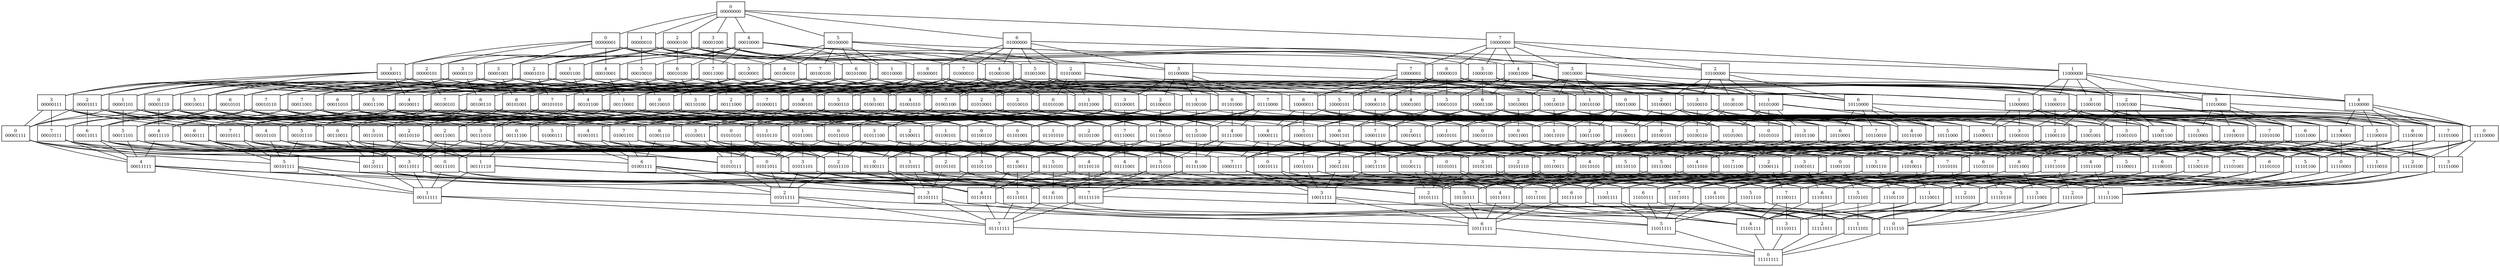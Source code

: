 graph CardMagicTrick {
  node [shape=box,fontsize=10];
  00000000 [label="0\n00000000"];
  00000001 [label="0\n00000001"];
  00000010 [label="1\n00000010"];
  00000011 [label="1\n00000011"];
  00000100 [label="2\n00000100"];
  00000101 [label="2\n00000101"];
  00000110 [label="3\n00000110"];
  00000111 [label="3\n00000111"];
  00001000 [label="3\n00001000"];
  00001001 [label="3\n00001001"];
  00001010 [label="2\n00001010"];
  00001011 [label="2\n00001011"];
  00001100 [label="1\n00001100"];
  00001101 [label="1\n00001101"];
  00001110 [label="0\n00001110"];
  00001111 [label="0\n00001111"];
  00010000 [label="4\n00010000"];
  00010001 [label="4\n00010001"];
  00010010 [label="5\n00010010"];
  00010011 [label="5\n00010011"];
  00010100 [label="6\n00010100"];
  00010101 [label="6\n00010101"];
  00010110 [label="7\n00010110"];
  00010111 [label="7\n00010111"];
  00011000 [label="7\n00011000"];
  00011001 [label="7\n00011001"];
  00011010 [label="6\n00011010"];
  00011011 [label="6\n00011011"];
  00011100 [label="5\n00011100"];
  00011101 [label="5\n00011101"];
  00011110 [label="4\n00011110"];
  00011111 [label="4\n00011111"];
  00100000 [label="5\n00100000"];
  00100001 [label="5\n00100001"];
  00100010 [label="4\n00100010"];
  00100011 [label="4\n00100011"];
  00100100 [label="7\n00100100"];
  00100101 [label="7\n00100101"];
  00100110 [label="6\n00100110"];
  00100111 [label="6\n00100111"];
  00101000 [label="6\n00101000"];
  00101001 [label="6\n00101001"];
  00101010 [label="7\n00101010"];
  00101011 [label="7\n00101011"];
  00101100 [label="4\n00101100"];
  00101101 [label="4\n00101101"];
  00101110 [label="5\n00101110"];
  00101111 [label="5\n00101111"];
  00110000 [label="1\n00110000"];
  00110001 [label="1\n00110001"];
  00110010 [label="0\n00110010"];
  00110011 [label="0\n00110011"];
  00110100 [label="3\n00110100"];
  00110101 [label="3\n00110101"];
  00110110 [label="2\n00110110"];
  00110111 [label="2\n00110111"];
  00111000 [label="2\n00111000"];
  00111001 [label="2\n00111001"];
  00111010 [label="3\n00111010"];
  00111011 [label="3\n00111011"];
  00111100 [label="0\n00111100"];
  00111101 [label="0\n00111101"];
  00111110 [label="1\n00111110"];
  00111111 [label="1\n00111111"];
  01000000 [label="6\n01000000"];
  01000001 [label="6\n01000001"];
  01000010 [label="7\n01000010"];
  01000011 [label="7\n01000011"];
  01000100 [label="4\n01000100"];
  01000101 [label="4\n01000101"];
  01000110 [label="5\n01000110"];
  01000111 [label="5\n01000111"];
  01001000 [label="5\n01001000"];
  01001001 [label="5\n01001001"];
  01001010 [label="4\n01001010"];
  01001011 [label="4\n01001011"];
  01001100 [label="7\n01001100"];
  01001101 [label="7\n01001101"];
  01001110 [label="6\n01001110"];
  01001111 [label="6\n01001111"];
  01010000 [label="2\n01010000"];
  01010001 [label="2\n01010001"];
  01010010 [label="3\n01010010"];
  01010011 [label="3\n01010011"];
  01010100 [label="0\n01010100"];
  01010101 [label="0\n01010101"];
  01010110 [label="1\n01010110"];
  01010111 [label="1\n01010111"];
  01011000 [label="1\n01011000"];
  01011001 [label="1\n01011001"];
  01011010 [label="0\n01011010"];
  01011011 [label="0\n01011011"];
  01011100 [label="3\n01011100"];
  01011101 [label="3\n01011101"];
  01011110 [label="2\n01011110"];
  01011111 [label="2\n01011111"];
  01100000 [label="3\n01100000"];
  01100001 [label="3\n01100001"];
  01100010 [label="2\n01100010"];
  01100011 [label="2\n01100011"];
  01100100 [label="1\n01100100"];
  01100101 [label="1\n01100101"];
  01100110 [label="0\n01100110"];
  01100111 [label="0\n01100111"];
  01101000 [label="0\n01101000"];
  01101001 [label="0\n01101001"];
  01101010 [label="1\n01101010"];
  01101011 [label="1\n01101011"];
  01101100 [label="2\n01101100"];
  01101101 [label="2\n01101101"];
  01101110 [label="3\n01101110"];
  01101111 [label="3\n01101111"];
  01110000 [label="7\n01110000"];
  01110001 [label="7\n01110001"];
  01110010 [label="6\n01110010"];
  01110011 [label="6\n01110011"];
  01110100 [label="5\n01110100"];
  01110101 [label="5\n01110101"];
  01110110 [label="4\n01110110"];
  01110111 [label="4\n01110111"];
  01111000 [label="4\n01111000"];
  01111001 [label="4\n01111001"];
  01111010 [label="5\n01111010"];
  01111011 [label="5\n01111011"];
  01111100 [label="6\n01111100"];
  01111101 [label="6\n01111101"];
  01111110 [label="7\n01111110"];
  01111111 [label="7\n01111111"];
  10000000 [label="7\n10000000"];
  10000001 [label="7\n10000001"];
  10000010 [label="6\n10000010"];
  10000011 [label="6\n10000011"];
  10000100 [label="5\n10000100"];
  10000101 [label="5\n10000101"];
  10000110 [label="4\n10000110"];
  10000111 [label="4\n10000111"];
  10001000 [label="4\n10001000"];
  10001001 [label="4\n10001001"];
  10001010 [label="5\n10001010"];
  10001011 [label="5\n10001011"];
  10001100 [label="6\n10001100"];
  10001101 [label="6\n10001101"];
  10001110 [label="7\n10001110"];
  10001111 [label="7\n10001111"];
  10010000 [label="3\n10010000"];
  10010001 [label="3\n10010001"];
  10010010 [label="2\n10010010"];
  10010011 [label="2\n10010011"];
  10010100 [label="1\n10010100"];
  10010101 [label="1\n10010101"];
  10010110 [label="0\n10010110"];
  10010111 [label="0\n10010111"];
  10011000 [label="0\n10011000"];
  10011001 [label="0\n10011001"];
  10011010 [label="1\n10011010"];
  10011011 [label="1\n10011011"];
  10011100 [label="2\n10011100"];
  10011101 [label="2\n10011101"];
  10011110 [label="3\n10011110"];
  10011111 [label="3\n10011111"];
  10100000 [label="2\n10100000"];
  10100001 [label="2\n10100001"];
  10100010 [label="3\n10100010"];
  10100011 [label="3\n10100011"];
  10100100 [label="0\n10100100"];
  10100101 [label="0\n10100101"];
  10100110 [label="1\n10100110"];
  10100111 [label="1\n10100111"];
  10101000 [label="1\n10101000"];
  10101001 [label="1\n10101001"];
  10101010 [label="0\n10101010"];
  10101011 [label="0\n10101011"];
  10101100 [label="3\n10101100"];
  10101101 [label="3\n10101101"];
  10101110 [label="2\n10101110"];
  10101111 [label="2\n10101111"];
  10110000 [label="6\n10110000"];
  10110001 [label="6\n10110001"];
  10110010 [label="7\n10110010"];
  10110011 [label="7\n10110011"];
  10110100 [label="4\n10110100"];
  10110101 [label="4\n10110101"];
  10110110 [label="5\n10110110"];
  10110111 [label="5\n10110111"];
  10111000 [label="5\n10111000"];
  10111001 [label="5\n10111001"];
  10111010 [label="4\n10111010"];
  10111011 [label="4\n10111011"];
  10111100 [label="7\n10111100"];
  10111101 [label="7\n10111101"];
  10111110 [label="6\n10111110"];
  10111111 [label="6\n10111111"];
  11000000 [label="1\n11000000"];
  11000001 [label="1\n11000001"];
  11000010 [label="0\n11000010"];
  11000011 [label="0\n11000011"];
  11000100 [label="3\n11000100"];
  11000101 [label="3\n11000101"];
  11000110 [label="2\n11000110"];
  11000111 [label="2\n11000111"];
  11001000 [label="2\n11001000"];
  11001001 [label="2\n11001001"];
  11001010 [label="3\n11001010"];
  11001011 [label="3\n11001011"];
  11001100 [label="0\n11001100"];
  11001101 [label="0\n11001101"];
  11001110 [label="1\n11001110"];
  11001111 [label="1\n11001111"];
  11010000 [label="5\n11010000"];
  11010001 [label="5\n11010001"];
  11010010 [label="4\n11010010"];
  11010011 [label="4\n11010011"];
  11010100 [label="7\n11010100"];
  11010101 [label="7\n11010101"];
  11010110 [label="6\n11010110"];
  11010111 [label="6\n11010111"];
  11011000 [label="6\n11011000"];
  11011001 [label="6\n11011001"];
  11011010 [label="7\n11011010"];
  11011011 [label="7\n11011011"];
  11011100 [label="4\n11011100"];
  11011101 [label="4\n11011101"];
  11011110 [label="5\n11011110"];
  11011111 [label="5\n11011111"];
  11100000 [label="4\n11100000"];
  11100001 [label="4\n11100001"];
  11100010 [label="5\n11100010"];
  11100011 [label="5\n11100011"];
  11100100 [label="6\n11100100"];
  11100101 [label="6\n11100101"];
  11100110 [label="7\n11100110"];
  11100111 [label="7\n11100111"];
  11101000 [label="7\n11101000"];
  11101001 [label="7\n11101001"];
  11101010 [label="6\n11101010"];
  11101011 [label="6\n11101011"];
  11101100 [label="5\n11101100"];
  11101101 [label="5\n11101101"];
  11101110 [label="4\n11101110"];
  11101111 [label="4\n11101111"];
  11110000 [label="0\n11110000"];
  11110001 [label="0\n11110001"];
  11110010 [label="1\n11110010"];
  11110011 [label="1\n11110011"];
  11110100 [label="2\n11110100"];
  11110101 [label="2\n11110101"];
  11110110 [label="3\n11110110"];
  11110111 [label="3\n11110111"];
  11111000 [label="3\n11111000"];
  11111001 [label="3\n11111001"];
  11111010 [label="2\n11111010"];
  11111011 [label="2\n11111011"];
  11111100 [label="1\n11111100"];
  11111101 [label="1\n11111101"];
  11111110 [label="0\n11111110"];
  11111111 [label="0\n11111111"];
  00000000 -- 00000001;
  00000000 -- 00000010;
  00000000 -- 00000100;
  00000000 -- 00001000;
  00000000 -- 00010000;
  00000000 -- 00100000;
  00000000 -- 01000000;
  00000000 -- 10000000;
  00000001 -- 00000011;
  00000001 -- 00000101;
  00000001 -- 00001001;
  00000001 -- 00010001;
  00000001 -- 00100001;
  00000001 -- 01000001;
  00000001 -- 10000001;
  00000010 -- 00000011;
  00000010 -- 00000110;
  00000010 -- 00001010;
  00000010 -- 00010010;
  00000010 -- 00100010;
  00000010 -- 01000010;
  00000010 -- 10000010;
  00000011 -- 00000111;
  00000011 -- 00001011;
  00000011 -- 00010011;
  00000011 -- 00100011;
  00000011 -- 01000011;
  00000011 -- 10000011;
  00000100 -- 00000101;
  00000100 -- 00000110;
  00000100 -- 00001100;
  00000100 -- 00010100;
  00000100 -- 00100100;
  00000100 -- 01000100;
  00000100 -- 10000100;
  00000101 -- 00000111;
  00000101 -- 00001101;
  00000101 -- 00010101;
  00000101 -- 00100101;
  00000101 -- 01000101;
  00000101 -- 10000101;
  00000110 -- 00000111;
  00000110 -- 00001110;
  00000110 -- 00010110;
  00000110 -- 00100110;
  00000110 -- 01000110;
  00000110 -- 10000110;
  00000111 -- 00001111;
  00000111 -- 00010111;
  00000111 -- 00100111;
  00000111 -- 01000111;
  00000111 -- 10000111;
  00001000 -- 00001001;
  00001000 -- 00001010;
  00001000 -- 00001100;
  00001000 -- 00011000;
  00001000 -- 00101000;
  00001000 -- 01001000;
  00001000 -- 10001000;
  00001001 -- 00001011;
  00001001 -- 00001101;
  00001001 -- 00011001;
  00001001 -- 00101001;
  00001001 -- 01001001;
  00001001 -- 10001001;
  00001010 -- 00001011;
  00001010 -- 00001110;
  00001010 -- 00011010;
  00001010 -- 00101010;
  00001010 -- 01001010;
  00001010 -- 10001010;
  00001011 -- 00001111;
  00001011 -- 00011011;
  00001011 -- 00101011;
  00001011 -- 01001011;
  00001011 -- 10001011;
  00001100 -- 00001101;
  00001100 -- 00001110;
  00001100 -- 00011100;
  00001100 -- 00101100;
  00001100 -- 01001100;
  00001100 -- 10001100;
  00001101 -- 00001111;
  00001101 -- 00011101;
  00001101 -- 00101101;
  00001101 -- 01001101;
  00001101 -- 10001101;
  00001110 -- 00001111;
  00001110 -- 00011110;
  00001110 -- 00101110;
  00001110 -- 01001110;
  00001110 -- 10001110;
  00001111 -- 00011111;
  00001111 -- 00101111;
  00001111 -- 01001111;
  00001111 -- 10001111;
  00010000 -- 00010001;
  00010000 -- 00010010;
  00010000 -- 00010100;
  00010000 -- 00011000;
  00010000 -- 00110000;
  00010000 -- 01010000;
  00010000 -- 10010000;
  00010001 -- 00010011;
  00010001 -- 00010101;
  00010001 -- 00011001;
  00010001 -- 00110001;
  00010001 -- 01010001;
  00010001 -- 10010001;
  00010010 -- 00010011;
  00010010 -- 00010110;
  00010010 -- 00011010;
  00010010 -- 00110010;
  00010010 -- 01010010;
  00010010 -- 10010010;
  00010011 -- 00010111;
  00010011 -- 00011011;
  00010011 -- 00110011;
  00010011 -- 01010011;
  00010011 -- 10010011;
  00010100 -- 00010101;
  00010100 -- 00010110;
  00010100 -- 00011100;
  00010100 -- 00110100;
  00010100 -- 01010100;
  00010100 -- 10010100;
  00010101 -- 00010111;
  00010101 -- 00011101;
  00010101 -- 00110101;
  00010101 -- 01010101;
  00010101 -- 10010101;
  00010110 -- 00010111;
  00010110 -- 00011110;
  00010110 -- 00110110;
  00010110 -- 01010110;
  00010110 -- 10010110;
  00010111 -- 00011111;
  00010111 -- 00110111;
  00010111 -- 01010111;
  00010111 -- 10010111;
  00011000 -- 00011001;
  00011000 -- 00011010;
  00011000 -- 00011100;
  00011000 -- 00111000;
  00011000 -- 01011000;
  00011000 -- 10011000;
  00011001 -- 00011011;
  00011001 -- 00011101;
  00011001 -- 00111001;
  00011001 -- 01011001;
  00011001 -- 10011001;
  00011010 -- 00011011;
  00011010 -- 00011110;
  00011010 -- 00111010;
  00011010 -- 01011010;
  00011010 -- 10011010;
  00011011 -- 00011111;
  00011011 -- 00111011;
  00011011 -- 01011011;
  00011011 -- 10011011;
  00011100 -- 00011101;
  00011100 -- 00011110;
  00011100 -- 00111100;
  00011100 -- 01011100;
  00011100 -- 10011100;
  00011101 -- 00011111;
  00011101 -- 00111101;
  00011101 -- 01011101;
  00011101 -- 10011101;
  00011110 -- 00011111;
  00011110 -- 00111110;
  00011110 -- 01011110;
  00011110 -- 10011110;
  00011111 -- 00111111;
  00011111 -- 01011111;
  00011111 -- 10011111;
  00100000 -- 00100001;
  00100000 -- 00100010;
  00100000 -- 00100100;
  00100000 -- 00101000;
  00100000 -- 00110000;
  00100000 -- 01100000;
  00100000 -- 10100000;
  00100001 -- 00100011;
  00100001 -- 00100101;
  00100001 -- 00101001;
  00100001 -- 00110001;
  00100001 -- 01100001;
  00100001 -- 10100001;
  00100010 -- 00100011;
  00100010 -- 00100110;
  00100010 -- 00101010;
  00100010 -- 00110010;
  00100010 -- 01100010;
  00100010 -- 10100010;
  00100011 -- 00100111;
  00100011 -- 00101011;
  00100011 -- 00110011;
  00100011 -- 01100011;
  00100011 -- 10100011;
  00100100 -- 00100101;
  00100100 -- 00100110;
  00100100 -- 00101100;
  00100100 -- 00110100;
  00100100 -- 01100100;
  00100100 -- 10100100;
  00100101 -- 00100111;
  00100101 -- 00101101;
  00100101 -- 00110101;
  00100101 -- 01100101;
  00100101 -- 10100101;
  00100110 -- 00100111;
  00100110 -- 00101110;
  00100110 -- 00110110;
  00100110 -- 01100110;
  00100110 -- 10100110;
  00100111 -- 00101111;
  00100111 -- 00110111;
  00100111 -- 01100111;
  00100111 -- 10100111;
  00101000 -- 00101001;
  00101000 -- 00101010;
  00101000 -- 00101100;
  00101000 -- 00111000;
  00101000 -- 01101000;
  00101000 -- 10101000;
  00101001 -- 00101011;
  00101001 -- 00101101;
  00101001 -- 00111001;
  00101001 -- 01101001;
  00101001 -- 10101001;
  00101010 -- 00101011;
  00101010 -- 00101110;
  00101010 -- 00111010;
  00101010 -- 01101010;
  00101010 -- 10101010;
  00101011 -- 00101111;
  00101011 -- 00111011;
  00101011 -- 01101011;
  00101011 -- 10101011;
  00101100 -- 00101101;
  00101100 -- 00101110;
  00101100 -- 00111100;
  00101100 -- 01101100;
  00101100 -- 10101100;
  00101101 -- 00101111;
  00101101 -- 00111101;
  00101101 -- 01101101;
  00101101 -- 10101101;
  00101110 -- 00101111;
  00101110 -- 00111110;
  00101110 -- 01101110;
  00101110 -- 10101110;
  00101111 -- 00111111;
  00101111 -- 01101111;
  00101111 -- 10101111;
  00110000 -- 00110001;
  00110000 -- 00110010;
  00110000 -- 00110100;
  00110000 -- 00111000;
  00110000 -- 01110000;
  00110000 -- 10110000;
  00110001 -- 00110011;
  00110001 -- 00110101;
  00110001 -- 00111001;
  00110001 -- 01110001;
  00110001 -- 10110001;
  00110010 -- 00110011;
  00110010 -- 00110110;
  00110010 -- 00111010;
  00110010 -- 01110010;
  00110010 -- 10110010;
  00110011 -- 00110111;
  00110011 -- 00111011;
  00110011 -- 01110011;
  00110011 -- 10110011;
  00110100 -- 00110101;
  00110100 -- 00110110;
  00110100 -- 00111100;
  00110100 -- 01110100;
  00110100 -- 10110100;
  00110101 -- 00110111;
  00110101 -- 00111101;
  00110101 -- 01110101;
  00110101 -- 10110101;
  00110110 -- 00110111;
  00110110 -- 00111110;
  00110110 -- 01110110;
  00110110 -- 10110110;
  00110111 -- 00111111;
  00110111 -- 01110111;
  00110111 -- 10110111;
  00111000 -- 00111001;
  00111000 -- 00111010;
  00111000 -- 00111100;
  00111000 -- 01111000;
  00111000 -- 10111000;
  00111001 -- 00111011;
  00111001 -- 00111101;
  00111001 -- 01111001;
  00111001 -- 10111001;
  00111010 -- 00111011;
  00111010 -- 00111110;
  00111010 -- 01111010;
  00111010 -- 10111010;
  00111011 -- 00111111;
  00111011 -- 01111011;
  00111011 -- 10111011;
  00111100 -- 00111101;
  00111100 -- 00111110;
  00111100 -- 01111100;
  00111100 -- 10111100;
  00111101 -- 00111111;
  00111101 -- 01111101;
  00111101 -- 10111101;
  00111110 -- 00111111;
  00111110 -- 01111110;
  00111110 -- 10111110;
  00111111 -- 01111111;
  00111111 -- 10111111;
  01000000 -- 01000001;
  01000000 -- 01000010;
  01000000 -- 01000100;
  01000000 -- 01001000;
  01000000 -- 01010000;
  01000000 -- 01100000;
  01000000 -- 11000000;
  01000001 -- 01000011;
  01000001 -- 01000101;
  01000001 -- 01001001;
  01000001 -- 01010001;
  01000001 -- 01100001;
  01000001 -- 11000001;
  01000010 -- 01000011;
  01000010 -- 01000110;
  01000010 -- 01001010;
  01000010 -- 01010010;
  01000010 -- 01100010;
  01000010 -- 11000010;
  01000011 -- 01000111;
  01000011 -- 01001011;
  01000011 -- 01010011;
  01000011 -- 01100011;
  01000011 -- 11000011;
  01000100 -- 01000101;
  01000100 -- 01000110;
  01000100 -- 01001100;
  01000100 -- 01010100;
  01000100 -- 01100100;
  01000100 -- 11000100;
  01000101 -- 01000111;
  01000101 -- 01001101;
  01000101 -- 01010101;
  01000101 -- 01100101;
  01000101 -- 11000101;
  01000110 -- 01000111;
  01000110 -- 01001110;
  01000110 -- 01010110;
  01000110 -- 01100110;
  01000110 -- 11000110;
  01000111 -- 01001111;
  01000111 -- 01010111;
  01000111 -- 01100111;
  01000111 -- 11000111;
  01001000 -- 01001001;
  01001000 -- 01001010;
  01001000 -- 01001100;
  01001000 -- 01011000;
  01001000 -- 01101000;
  01001000 -- 11001000;
  01001001 -- 01001011;
  01001001 -- 01001101;
  01001001 -- 01011001;
  01001001 -- 01101001;
  01001001 -- 11001001;
  01001010 -- 01001011;
  01001010 -- 01001110;
  01001010 -- 01011010;
  01001010 -- 01101010;
  01001010 -- 11001010;
  01001011 -- 01001111;
  01001011 -- 01011011;
  01001011 -- 01101011;
  01001011 -- 11001011;
  01001100 -- 01001101;
  01001100 -- 01001110;
  01001100 -- 01011100;
  01001100 -- 01101100;
  01001100 -- 11001100;
  01001101 -- 01001111;
  01001101 -- 01011101;
  01001101 -- 01101101;
  01001101 -- 11001101;
  01001110 -- 01001111;
  01001110 -- 01011110;
  01001110 -- 01101110;
  01001110 -- 11001110;
  01001111 -- 01011111;
  01001111 -- 01101111;
  01001111 -- 11001111;
  01010000 -- 01010001;
  01010000 -- 01010010;
  01010000 -- 01010100;
  01010000 -- 01011000;
  01010000 -- 01110000;
  01010000 -- 11010000;
  01010001 -- 01010011;
  01010001 -- 01010101;
  01010001 -- 01011001;
  01010001 -- 01110001;
  01010001 -- 11010001;
  01010010 -- 01010011;
  01010010 -- 01010110;
  01010010 -- 01011010;
  01010010 -- 01110010;
  01010010 -- 11010010;
  01010011 -- 01010111;
  01010011 -- 01011011;
  01010011 -- 01110011;
  01010011 -- 11010011;
  01010100 -- 01010101;
  01010100 -- 01010110;
  01010100 -- 01011100;
  01010100 -- 01110100;
  01010100 -- 11010100;
  01010101 -- 01010111;
  01010101 -- 01011101;
  01010101 -- 01110101;
  01010101 -- 11010101;
  01010110 -- 01010111;
  01010110 -- 01011110;
  01010110 -- 01110110;
  01010110 -- 11010110;
  01010111 -- 01011111;
  01010111 -- 01110111;
  01010111 -- 11010111;
  01011000 -- 01011001;
  01011000 -- 01011010;
  01011000 -- 01011100;
  01011000 -- 01111000;
  01011000 -- 11011000;
  01011001 -- 01011011;
  01011001 -- 01011101;
  01011001 -- 01111001;
  01011001 -- 11011001;
  01011010 -- 01011011;
  01011010 -- 01011110;
  01011010 -- 01111010;
  01011010 -- 11011010;
  01011011 -- 01011111;
  01011011 -- 01111011;
  01011011 -- 11011011;
  01011100 -- 01011101;
  01011100 -- 01011110;
  01011100 -- 01111100;
  01011100 -- 11011100;
  01011101 -- 01011111;
  01011101 -- 01111101;
  01011101 -- 11011101;
  01011110 -- 01011111;
  01011110 -- 01111110;
  01011110 -- 11011110;
  01011111 -- 01111111;
  01011111 -- 11011111;
  01100000 -- 01100001;
  01100000 -- 01100010;
  01100000 -- 01100100;
  01100000 -- 01101000;
  01100000 -- 01110000;
  01100000 -- 11100000;
  01100001 -- 01100011;
  01100001 -- 01100101;
  01100001 -- 01101001;
  01100001 -- 01110001;
  01100001 -- 11100001;
  01100010 -- 01100011;
  01100010 -- 01100110;
  01100010 -- 01101010;
  01100010 -- 01110010;
  01100010 -- 11100010;
  01100011 -- 01100111;
  01100011 -- 01101011;
  01100011 -- 01110011;
  01100011 -- 11100011;
  01100100 -- 01100101;
  01100100 -- 01100110;
  01100100 -- 01101100;
  01100100 -- 01110100;
  01100100 -- 11100100;
  01100101 -- 01100111;
  01100101 -- 01101101;
  01100101 -- 01110101;
  01100101 -- 11100101;
  01100110 -- 01100111;
  01100110 -- 01101110;
  01100110 -- 01110110;
  01100110 -- 11100110;
  01100111 -- 01101111;
  01100111 -- 01110111;
  01100111 -- 11100111;
  01101000 -- 01101001;
  01101000 -- 01101010;
  01101000 -- 01101100;
  01101000 -- 01111000;
  01101000 -- 11101000;
  01101001 -- 01101011;
  01101001 -- 01101101;
  01101001 -- 01111001;
  01101001 -- 11101001;
  01101010 -- 01101011;
  01101010 -- 01101110;
  01101010 -- 01111010;
  01101010 -- 11101010;
  01101011 -- 01101111;
  01101011 -- 01111011;
  01101011 -- 11101011;
  01101100 -- 01101101;
  01101100 -- 01101110;
  01101100 -- 01111100;
  01101100 -- 11101100;
  01101101 -- 01101111;
  01101101 -- 01111101;
  01101101 -- 11101101;
  01101110 -- 01101111;
  01101110 -- 01111110;
  01101110 -- 11101110;
  01101111 -- 01111111;
  01101111 -- 11101111;
  01110000 -- 01110001;
  01110000 -- 01110010;
  01110000 -- 01110100;
  01110000 -- 01111000;
  01110000 -- 11110000;
  01110001 -- 01110011;
  01110001 -- 01110101;
  01110001 -- 01111001;
  01110001 -- 11110001;
  01110010 -- 01110011;
  01110010 -- 01110110;
  01110010 -- 01111010;
  01110010 -- 11110010;
  01110011 -- 01110111;
  01110011 -- 01111011;
  01110011 -- 11110011;
  01110100 -- 01110101;
  01110100 -- 01110110;
  01110100 -- 01111100;
  01110100 -- 11110100;
  01110101 -- 01110111;
  01110101 -- 01111101;
  01110101 -- 11110101;
  01110110 -- 01110111;
  01110110 -- 01111110;
  01110110 -- 11110110;
  01110111 -- 01111111;
  01110111 -- 11110111;
  01111000 -- 01111001;
  01111000 -- 01111010;
  01111000 -- 01111100;
  01111000 -- 11111000;
  01111001 -- 01111011;
  01111001 -- 01111101;
  01111001 -- 11111001;
  01111010 -- 01111011;
  01111010 -- 01111110;
  01111010 -- 11111010;
  01111011 -- 01111111;
  01111011 -- 11111011;
  01111100 -- 01111101;
  01111100 -- 01111110;
  01111100 -- 11111100;
  01111101 -- 01111111;
  01111101 -- 11111101;
  01111110 -- 01111111;
  01111110 -- 11111110;
  01111111 -- 11111111;
  10000000 -- 10000001;
  10000000 -- 10000010;
  10000000 -- 10000100;
  10000000 -- 10001000;
  10000000 -- 10010000;
  10000000 -- 10100000;
  10000000 -- 11000000;
  10000001 -- 10000011;
  10000001 -- 10000101;
  10000001 -- 10001001;
  10000001 -- 10010001;
  10000001 -- 10100001;
  10000001 -- 11000001;
  10000010 -- 10000011;
  10000010 -- 10000110;
  10000010 -- 10001010;
  10000010 -- 10010010;
  10000010 -- 10100010;
  10000010 -- 11000010;
  10000011 -- 10000111;
  10000011 -- 10001011;
  10000011 -- 10010011;
  10000011 -- 10100011;
  10000011 -- 11000011;
  10000100 -- 10000101;
  10000100 -- 10000110;
  10000100 -- 10001100;
  10000100 -- 10010100;
  10000100 -- 10100100;
  10000100 -- 11000100;
  10000101 -- 10000111;
  10000101 -- 10001101;
  10000101 -- 10010101;
  10000101 -- 10100101;
  10000101 -- 11000101;
  10000110 -- 10000111;
  10000110 -- 10001110;
  10000110 -- 10010110;
  10000110 -- 10100110;
  10000110 -- 11000110;
  10000111 -- 10001111;
  10000111 -- 10010111;
  10000111 -- 10100111;
  10000111 -- 11000111;
  10001000 -- 10001001;
  10001000 -- 10001010;
  10001000 -- 10001100;
  10001000 -- 10011000;
  10001000 -- 10101000;
  10001000 -- 11001000;
  10001001 -- 10001011;
  10001001 -- 10001101;
  10001001 -- 10011001;
  10001001 -- 10101001;
  10001001 -- 11001001;
  10001010 -- 10001011;
  10001010 -- 10001110;
  10001010 -- 10011010;
  10001010 -- 10101010;
  10001010 -- 11001010;
  10001011 -- 10001111;
  10001011 -- 10011011;
  10001011 -- 10101011;
  10001011 -- 11001011;
  10001100 -- 10001101;
  10001100 -- 10001110;
  10001100 -- 10011100;
  10001100 -- 10101100;
  10001100 -- 11001100;
  10001101 -- 10001111;
  10001101 -- 10011101;
  10001101 -- 10101101;
  10001101 -- 11001101;
  10001110 -- 10001111;
  10001110 -- 10011110;
  10001110 -- 10101110;
  10001110 -- 11001110;
  10001111 -- 10011111;
  10001111 -- 10101111;
  10001111 -- 11001111;
  10010000 -- 10010001;
  10010000 -- 10010010;
  10010000 -- 10010100;
  10010000 -- 10011000;
  10010000 -- 10110000;
  10010000 -- 11010000;
  10010001 -- 10010011;
  10010001 -- 10010101;
  10010001 -- 10011001;
  10010001 -- 10110001;
  10010001 -- 11010001;
  10010010 -- 10010011;
  10010010 -- 10010110;
  10010010 -- 10011010;
  10010010 -- 10110010;
  10010010 -- 11010010;
  10010011 -- 10010111;
  10010011 -- 10011011;
  10010011 -- 10110011;
  10010011 -- 11010011;
  10010100 -- 10010101;
  10010100 -- 10010110;
  10010100 -- 10011100;
  10010100 -- 10110100;
  10010100 -- 11010100;
  10010101 -- 10010111;
  10010101 -- 10011101;
  10010101 -- 10110101;
  10010101 -- 11010101;
  10010110 -- 10010111;
  10010110 -- 10011110;
  10010110 -- 10110110;
  10010110 -- 11010110;
  10010111 -- 10011111;
  10010111 -- 10110111;
  10010111 -- 11010111;
  10011000 -- 10011001;
  10011000 -- 10011010;
  10011000 -- 10011100;
  10011000 -- 10111000;
  10011000 -- 11011000;
  10011001 -- 10011011;
  10011001 -- 10011101;
  10011001 -- 10111001;
  10011001 -- 11011001;
  10011010 -- 10011011;
  10011010 -- 10011110;
  10011010 -- 10111010;
  10011010 -- 11011010;
  10011011 -- 10011111;
  10011011 -- 10111011;
  10011011 -- 11011011;
  10011100 -- 10011101;
  10011100 -- 10011110;
  10011100 -- 10111100;
  10011100 -- 11011100;
  10011101 -- 10011111;
  10011101 -- 10111101;
  10011101 -- 11011101;
  10011110 -- 10011111;
  10011110 -- 10111110;
  10011110 -- 11011110;
  10011111 -- 10111111;
  10011111 -- 11011111;
  10100000 -- 10100001;
  10100000 -- 10100010;
  10100000 -- 10100100;
  10100000 -- 10101000;
  10100000 -- 10110000;
  10100000 -- 11100000;
  10100001 -- 10100011;
  10100001 -- 10100101;
  10100001 -- 10101001;
  10100001 -- 10110001;
  10100001 -- 11100001;
  10100010 -- 10100011;
  10100010 -- 10100110;
  10100010 -- 10101010;
  10100010 -- 10110010;
  10100010 -- 11100010;
  10100011 -- 10100111;
  10100011 -- 10101011;
  10100011 -- 10110011;
  10100011 -- 11100011;
  10100100 -- 10100101;
  10100100 -- 10100110;
  10100100 -- 10101100;
  10100100 -- 10110100;
  10100100 -- 11100100;
  10100101 -- 10100111;
  10100101 -- 10101101;
  10100101 -- 10110101;
  10100101 -- 11100101;
  10100110 -- 10100111;
  10100110 -- 10101110;
  10100110 -- 10110110;
  10100110 -- 11100110;
  10100111 -- 10101111;
  10100111 -- 10110111;
  10100111 -- 11100111;
  10101000 -- 10101001;
  10101000 -- 10101010;
  10101000 -- 10101100;
  10101000 -- 10111000;
  10101000 -- 11101000;
  10101001 -- 10101011;
  10101001 -- 10101101;
  10101001 -- 10111001;
  10101001 -- 11101001;
  10101010 -- 10101011;
  10101010 -- 10101110;
  10101010 -- 10111010;
  10101010 -- 11101010;
  10101011 -- 10101111;
  10101011 -- 10111011;
  10101011 -- 11101011;
  10101100 -- 10101101;
  10101100 -- 10101110;
  10101100 -- 10111100;
  10101100 -- 11101100;
  10101101 -- 10101111;
  10101101 -- 10111101;
  10101101 -- 11101101;
  10101110 -- 10101111;
  10101110 -- 10111110;
  10101110 -- 11101110;
  10101111 -- 10111111;
  10101111 -- 11101111;
  10110000 -- 10110001;
  10110000 -- 10110010;
  10110000 -- 10110100;
  10110000 -- 10111000;
  10110000 -- 11110000;
  10110001 -- 10110011;
  10110001 -- 10110101;
  10110001 -- 10111001;
  10110001 -- 11110001;
  10110010 -- 10110011;
  10110010 -- 10110110;
  10110010 -- 10111010;
  10110010 -- 11110010;
  10110011 -- 10110111;
  10110011 -- 10111011;
  10110011 -- 11110011;
  10110100 -- 10110101;
  10110100 -- 10110110;
  10110100 -- 10111100;
  10110100 -- 11110100;
  10110101 -- 10110111;
  10110101 -- 10111101;
  10110101 -- 11110101;
  10110110 -- 10110111;
  10110110 -- 10111110;
  10110110 -- 11110110;
  10110111 -- 10111111;
  10110111 -- 11110111;
  10111000 -- 10111001;
  10111000 -- 10111010;
  10111000 -- 10111100;
  10111000 -- 11111000;
  10111001 -- 10111011;
  10111001 -- 10111101;
  10111001 -- 11111001;
  10111010 -- 10111011;
  10111010 -- 10111110;
  10111010 -- 11111010;
  10111011 -- 10111111;
  10111011 -- 11111011;
  10111100 -- 10111101;
  10111100 -- 10111110;
  10111100 -- 11111100;
  10111101 -- 10111111;
  10111101 -- 11111101;
  10111110 -- 10111111;
  10111110 -- 11111110;
  10111111 -- 11111111;
  11000000 -- 11000001;
  11000000 -- 11000010;
  11000000 -- 11000100;
  11000000 -- 11001000;
  11000000 -- 11010000;
  11000000 -- 11100000;
  11000001 -- 11000011;
  11000001 -- 11000101;
  11000001 -- 11001001;
  11000001 -- 11010001;
  11000001 -- 11100001;
  11000010 -- 11000011;
  11000010 -- 11000110;
  11000010 -- 11001010;
  11000010 -- 11010010;
  11000010 -- 11100010;
  11000011 -- 11000111;
  11000011 -- 11001011;
  11000011 -- 11010011;
  11000011 -- 11100011;
  11000100 -- 11000101;
  11000100 -- 11000110;
  11000100 -- 11001100;
  11000100 -- 11010100;
  11000100 -- 11100100;
  11000101 -- 11000111;
  11000101 -- 11001101;
  11000101 -- 11010101;
  11000101 -- 11100101;
  11000110 -- 11000111;
  11000110 -- 11001110;
  11000110 -- 11010110;
  11000110 -- 11100110;
  11000111 -- 11001111;
  11000111 -- 11010111;
  11000111 -- 11100111;
  11001000 -- 11001001;
  11001000 -- 11001010;
  11001000 -- 11001100;
  11001000 -- 11011000;
  11001000 -- 11101000;
  11001001 -- 11001011;
  11001001 -- 11001101;
  11001001 -- 11011001;
  11001001 -- 11101001;
  11001010 -- 11001011;
  11001010 -- 11001110;
  11001010 -- 11011010;
  11001010 -- 11101010;
  11001011 -- 11001111;
  11001011 -- 11011011;
  11001011 -- 11101011;
  11001100 -- 11001101;
  11001100 -- 11001110;
  11001100 -- 11011100;
  11001100 -- 11101100;
  11001101 -- 11001111;
  11001101 -- 11011101;
  11001101 -- 11101101;
  11001110 -- 11001111;
  11001110 -- 11011110;
  11001110 -- 11101110;
  11001111 -- 11011111;
  11001111 -- 11101111;
  11010000 -- 11010001;
  11010000 -- 11010010;
  11010000 -- 11010100;
  11010000 -- 11011000;
  11010000 -- 11110000;
  11010001 -- 11010011;
  11010001 -- 11010101;
  11010001 -- 11011001;
  11010001 -- 11110001;
  11010010 -- 11010011;
  11010010 -- 11010110;
  11010010 -- 11011010;
  11010010 -- 11110010;
  11010011 -- 11010111;
  11010011 -- 11011011;
  11010011 -- 11110011;
  11010100 -- 11010101;
  11010100 -- 11010110;
  11010100 -- 11011100;
  11010100 -- 11110100;
  11010101 -- 11010111;
  11010101 -- 11011101;
  11010101 -- 11110101;
  11010110 -- 11010111;
  11010110 -- 11011110;
  11010110 -- 11110110;
  11010111 -- 11011111;
  11010111 -- 11110111;
  11011000 -- 11011001;
  11011000 -- 11011010;
  11011000 -- 11011100;
  11011000 -- 11111000;
  11011001 -- 11011011;
  11011001 -- 11011101;
  11011001 -- 11111001;
  11011010 -- 11011011;
  11011010 -- 11011110;
  11011010 -- 11111010;
  11011011 -- 11011111;
  11011011 -- 11111011;
  11011100 -- 11011101;
  11011100 -- 11011110;
  11011100 -- 11111100;
  11011101 -- 11011111;
  11011101 -- 11111101;
  11011110 -- 11011111;
  11011110 -- 11111110;
  11011111 -- 11111111;
  11100000 -- 11100001;
  11100000 -- 11100010;
  11100000 -- 11100100;
  11100000 -- 11101000;
  11100000 -- 11110000;
  11100001 -- 11100011;
  11100001 -- 11100101;
  11100001 -- 11101001;
  11100001 -- 11110001;
  11100010 -- 11100011;
  11100010 -- 11100110;
  11100010 -- 11101010;
  11100010 -- 11110010;
  11100011 -- 11100111;
  11100011 -- 11101011;
  11100011 -- 11110011;
  11100100 -- 11100101;
  11100100 -- 11100110;
  11100100 -- 11101100;
  11100100 -- 11110100;
  11100101 -- 11100111;
  11100101 -- 11101101;
  11100101 -- 11110101;
  11100110 -- 11100111;
  11100110 -- 11101110;
  11100110 -- 11110110;
  11100111 -- 11101111;
  11100111 -- 11110111;
  11101000 -- 11101001;
  11101000 -- 11101010;
  11101000 -- 11101100;
  11101000 -- 11111000;
  11101001 -- 11101011;
  11101001 -- 11101101;
  11101001 -- 11111001;
  11101010 -- 11101011;
  11101010 -- 11101110;
  11101010 -- 11111010;
  11101011 -- 11101111;
  11101011 -- 11111011;
  11101100 -- 11101101;
  11101100 -- 11101110;
  11101100 -- 11111100;
  11101101 -- 11101111;
  11101101 -- 11111101;
  11101110 -- 11101111;
  11101110 -- 11111110;
  11101111 -- 11111111;
  11110000 -- 11110001;
  11110000 -- 11110010;
  11110000 -- 11110100;
  11110000 -- 11111000;
  11110001 -- 11110011;
  11110001 -- 11110101;
  11110001 -- 11111001;
  11110010 -- 11110011;
  11110010 -- 11110110;
  11110010 -- 11111010;
  11110011 -- 11110111;
  11110011 -- 11111011;
  11110100 -- 11110101;
  11110100 -- 11110110;
  11110100 -- 11111100;
  11110101 -- 11110111;
  11110101 -- 11111101;
  11110110 -- 11110111;
  11110110 -- 11111110;
  11110111 -- 11111111;
  11111000 -- 11111001;
  11111000 -- 11111010;
  11111000 -- 11111100;
  11111001 -- 11111011;
  11111001 -- 11111101;
  11111010 -- 11111011;
  11111010 -- 11111110;
  11111011 -- 11111111;
  11111100 -- 11111101;
  11111100 -- 11111110;
  11111101 -- 11111111;
  11111110 -- 11111111;
}
